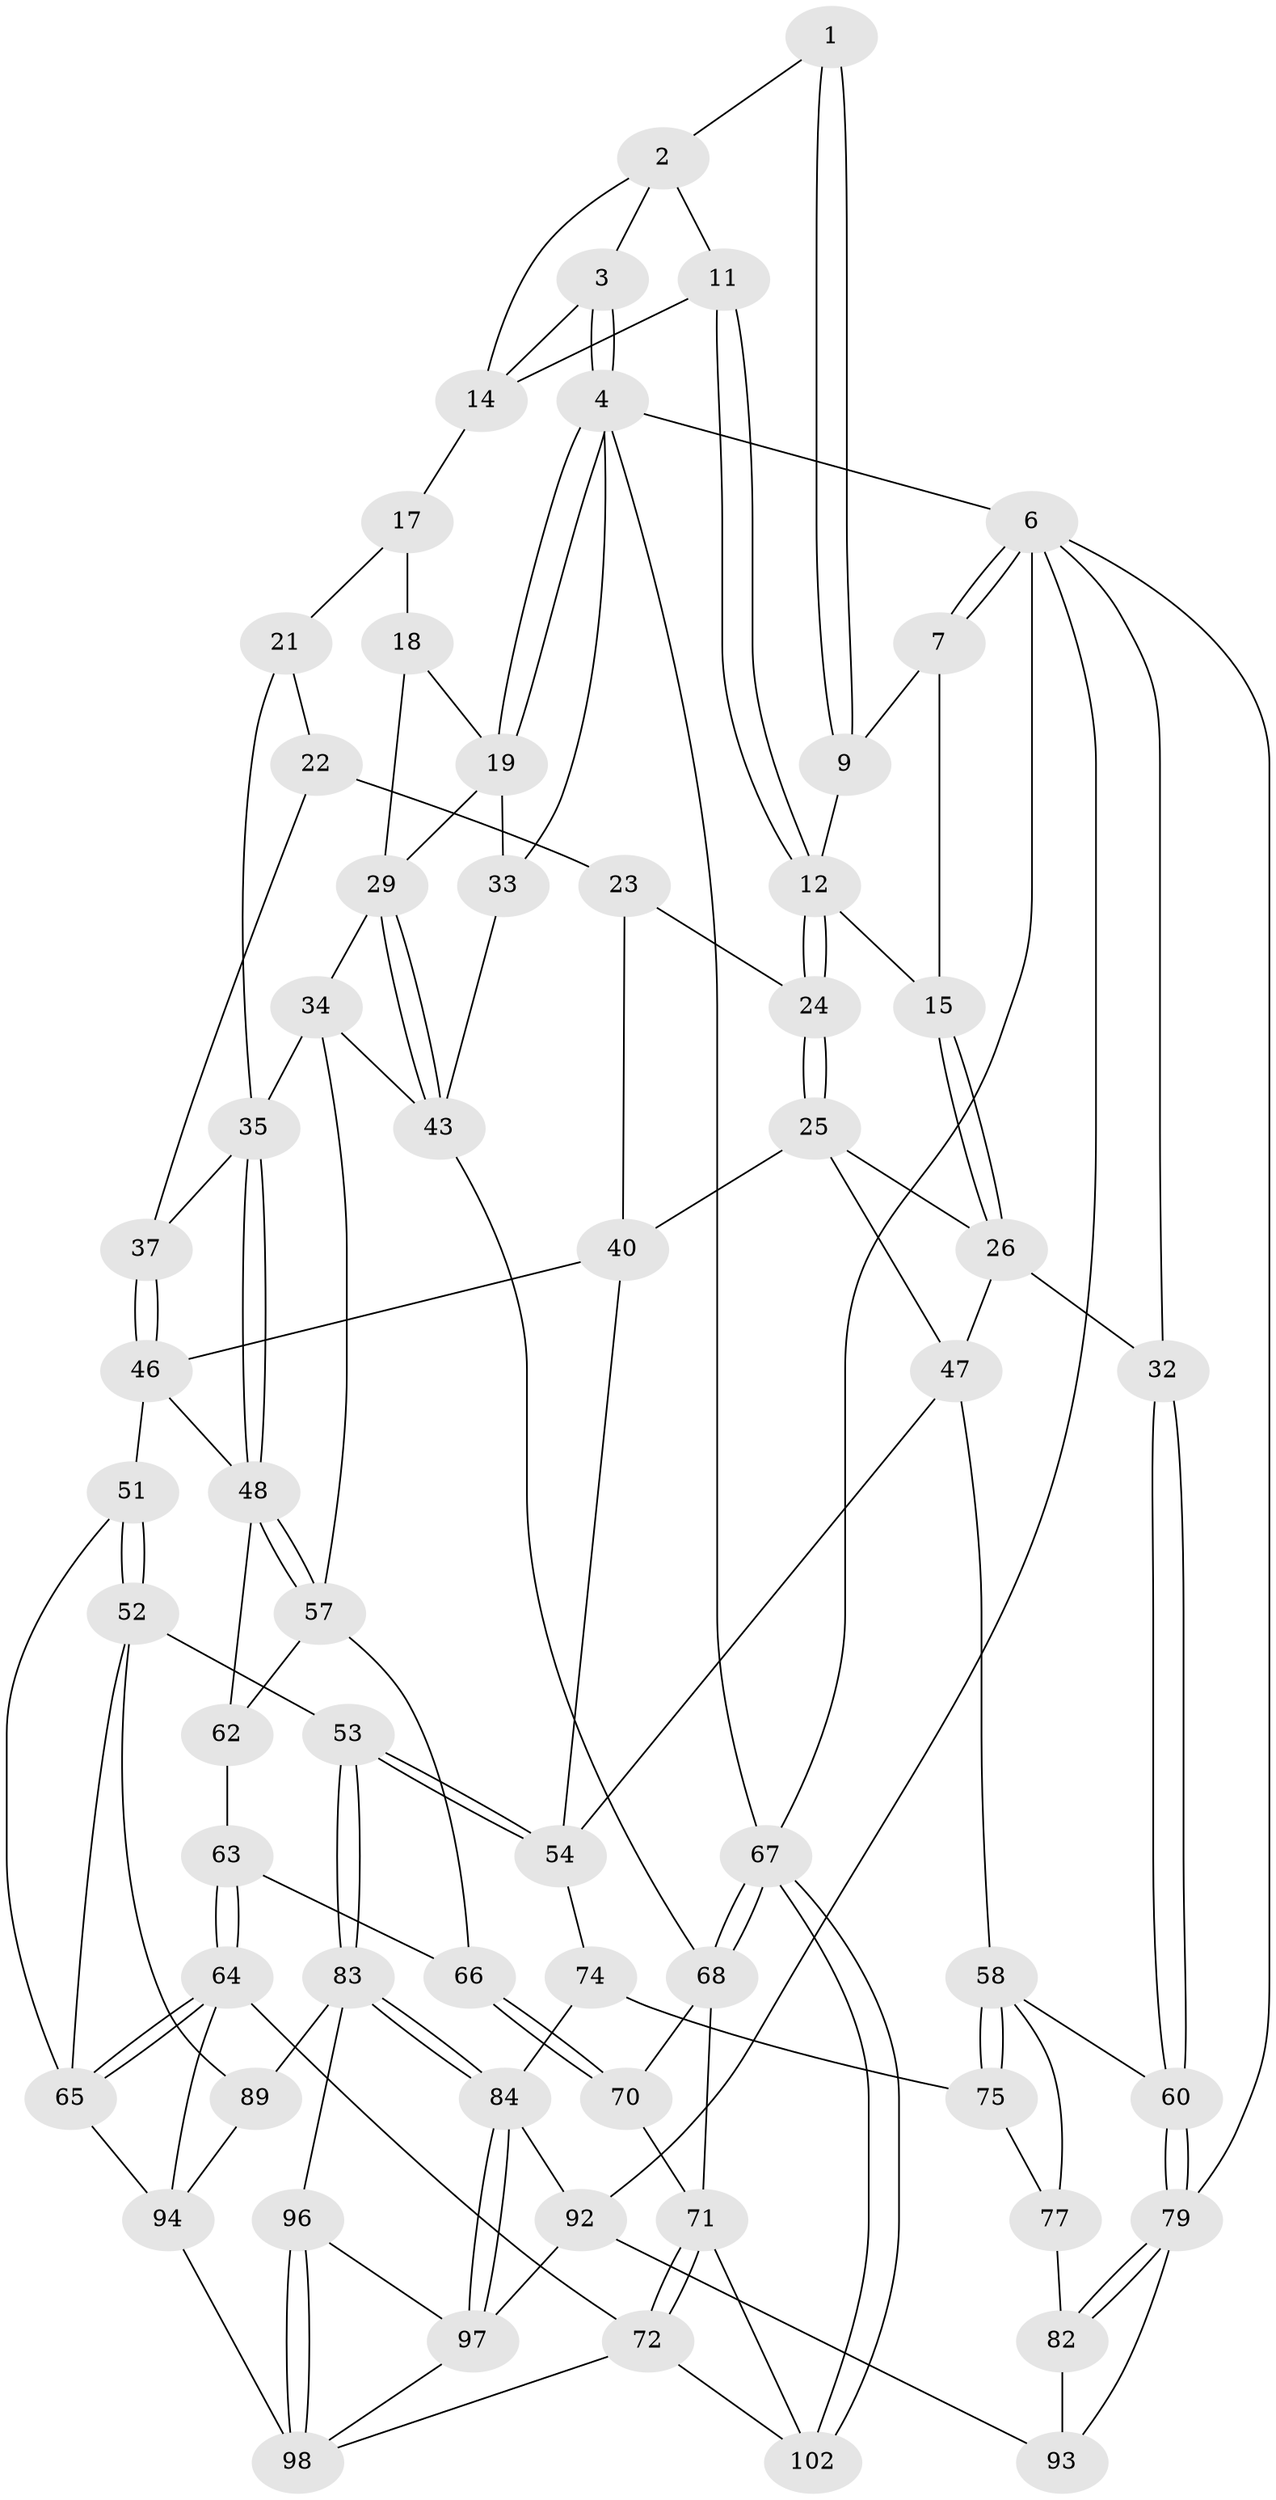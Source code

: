 // original degree distribution, {3: 0.019230769230769232, 4: 0.22115384615384615, 6: 0.20192307692307693, 5: 0.5576923076923077}
// Generated by graph-tools (version 1.1) at 2025/42/03/06/25 10:42:32]
// undirected, 63 vertices, 140 edges
graph export_dot {
graph [start="1"]
  node [color=gray90,style=filled];
  1 [pos="+0.4778370043808581+0"];
  2 [pos="+0.4782816699141558+0",super="+10"];
  3 [pos="+0.6538140052316418+0"];
  4 [pos="+1+0",super="+5"];
  6 [pos="+0+0",super="+81"];
  7 [pos="+0+0",super="+8"];
  9 [pos="+0.3285441264332286+0.0847640426718102"];
  11 [pos="+0.424314765386887+0.1414146606848499"];
  12 [pos="+0.38392975041247285+0.21460611269986773",super="+13"];
  14 [pos="+0.6547974695626+0",super="+16"];
  15 [pos="+0.09261998156064644+0.02730708537355254"];
  17 [pos="+0.658679812418733+0.04294874709141118",super="+20"];
  18 [pos="+0.8401310513412187+0.14772292774242707",super="+27"];
  19 [pos="+0.8976394146261051+0.13745754213214906",super="+28"];
  21 [pos="+0.6206883253445834+0.20954182567394083"];
  22 [pos="+0.4040350757773008+0.2290573634711424",super="+38"];
  23 [pos="+0.38756430950405873+0.22450793102990982",super="+39"];
  24 [pos="+0.3856830747534558+0.22395180074001345"];
  25 [pos="+0.3802116127646532+0.2292944932092562",super="+42"];
  26 [pos="+0.16697353565057363+0.31535900120242377",super="+31"];
  29 [pos="+0.839101739571831+0.33173386092513085",super="+30"];
  32 [pos="+0+0.47910658234982545"];
  33 [pos="+1+0.3359204650705864"];
  34 [pos="+0.7970030084361635+0.42346304459825224",super="+45"];
  35 [pos="+0.7350708939582817+0.4586609337674445",super="+36"];
  37 [pos="+0.5813329941725349+0.3815047059129997"];
  40 [pos="+0.4506660061349049+0.44950635595737",super="+41"];
  43 [pos="+1+0.44688855136028266",super="+44"];
  46 [pos="+0.508012637025982+0.46989682639426444",super="+50"];
  47 [pos="+0.2081379975451236+0.486447702976205",super="+56"];
  48 [pos="+0.7268974590505171+0.4876146075262311",super="+49"];
  51 [pos="+0.54520265467293+0.6717789258159063"];
  52 [pos="+0.5025057061298438+0.689222558081995",super="+88"];
  53 [pos="+0.44283815992069403+0.6825402530388742"];
  54 [pos="+0.4265321069209633+0.6764094455997937",super="+55"];
  57 [pos="+0.9122487870373909+0.6386054217345626",super="+61"];
  58 [pos="+0.14838746280626286+0.694562536994597",super="+59"];
  60 [pos="+0+0.5166413492851124"];
  62 [pos="+0.7605510891449099+0.619638401582033"];
  63 [pos="+0.7608032836741802+0.6711646932268148"];
  64 [pos="+0.7165897450908952+0.7770848164959852",super="+73"];
  65 [pos="+0.6498082443417571+0.7417280636753686",super="+87"];
  66 [pos="+0.9020924915854527+0.655567461775944"];
  67 [pos="+1+1"];
  68 [pos="+1+0.8479076149588723",super="+69"];
  70 [pos="+0.8762376450015114+0.7761866414951551"];
  71 [pos="+0.8133567884126189+0.8368835647475443",super="+101"];
  72 [pos="+0.7951296119338466+0.8431995724022241",super="+103"];
  74 [pos="+0.2637162002390244+0.7568502489959699",super="+86"];
  75 [pos="+0.18348881822073554+0.7278354313839305",super="+76"];
  77 [pos="+0.10669323231553958+0.8226378200186544",super="+78"];
  79 [pos="+0+0.7912547190991034",super="+80"];
  82 [pos="+0+0.8206323112084815",super="+91"];
  83 [pos="+0.3712685233099324+0.8636348738785675",super="+90"];
  84 [pos="+0.32295835162108244+0.8940764254864679",super="+85"];
  89 [pos="+0.49809808811516587+0.8829115939527344"];
  92 [pos="+0.1410736676148439+0.9672623069267727",super="+100"];
  93 [pos="+0.10780006393721665+0.9308367095347794"];
  94 [pos="+0.6655897933924281+0.9182637743451678",super="+95"];
  96 [pos="+0.46121165468761666+0.9391813040648442"];
  97 [pos="+0.3722114835705144+1",super="+99"];
  98 [pos="+0.6133526016954782+1",super="+104"];
  102 [pos="+1+1"];
  1 -- 2;
  1 -- 9;
  1 -- 9;
  2 -- 3;
  2 -- 11;
  2 -- 14;
  3 -- 4;
  3 -- 4;
  3 -- 14;
  4 -- 19;
  4 -- 19;
  4 -- 33;
  4 -- 67;
  4 -- 6;
  6 -- 7;
  6 -- 7;
  6 -- 32;
  6 -- 67;
  6 -- 92;
  6 -- 79;
  7 -- 15;
  7 -- 9;
  9 -- 12;
  11 -- 12;
  11 -- 12;
  11 -- 14;
  12 -- 24;
  12 -- 24;
  12 -- 15;
  14 -- 17;
  15 -- 26;
  15 -- 26;
  17 -- 18 [weight=2];
  17 -- 21;
  18 -- 19;
  18 -- 29;
  19 -- 33;
  19 -- 29;
  21 -- 22;
  21 -- 35;
  22 -- 23 [weight=2];
  22 -- 37;
  23 -- 24;
  23 -- 40;
  24 -- 25;
  24 -- 25;
  25 -- 26;
  25 -- 40;
  25 -- 47;
  26 -- 32;
  26 -- 47;
  29 -- 43;
  29 -- 43;
  29 -- 34;
  32 -- 60;
  32 -- 60;
  33 -- 43;
  34 -- 35;
  34 -- 57;
  34 -- 43;
  35 -- 48;
  35 -- 48;
  35 -- 37;
  37 -- 46;
  37 -- 46;
  40 -- 46;
  40 -- 54;
  43 -- 68;
  46 -- 51;
  46 -- 48;
  47 -- 58;
  47 -- 54;
  48 -- 57;
  48 -- 57;
  48 -- 62;
  51 -- 52;
  51 -- 52;
  51 -- 65;
  52 -- 53;
  52 -- 89;
  52 -- 65;
  53 -- 54;
  53 -- 54;
  53 -- 83;
  53 -- 83;
  54 -- 74;
  57 -- 66;
  57 -- 62;
  58 -- 75;
  58 -- 75;
  58 -- 60;
  58 -- 77;
  60 -- 79;
  60 -- 79;
  62 -- 63;
  63 -- 64;
  63 -- 64;
  63 -- 66;
  64 -- 65;
  64 -- 65;
  64 -- 72;
  64 -- 94;
  65 -- 94;
  66 -- 70;
  66 -- 70;
  67 -- 68;
  67 -- 68;
  67 -- 102;
  67 -- 102;
  68 -- 71;
  68 -- 70;
  70 -- 71;
  71 -- 72;
  71 -- 72;
  71 -- 102;
  72 -- 98;
  72 -- 102;
  74 -- 75 [weight=2];
  74 -- 84;
  75 -- 77;
  77 -- 82 [weight=2];
  79 -- 82;
  79 -- 82;
  79 -- 93;
  82 -- 93;
  83 -- 84;
  83 -- 84;
  83 -- 96;
  83 -- 89;
  84 -- 97;
  84 -- 97;
  84 -- 92;
  89 -- 94;
  92 -- 93;
  92 -- 97;
  94 -- 98;
  96 -- 97;
  96 -- 98;
  96 -- 98;
  97 -- 98;
}
